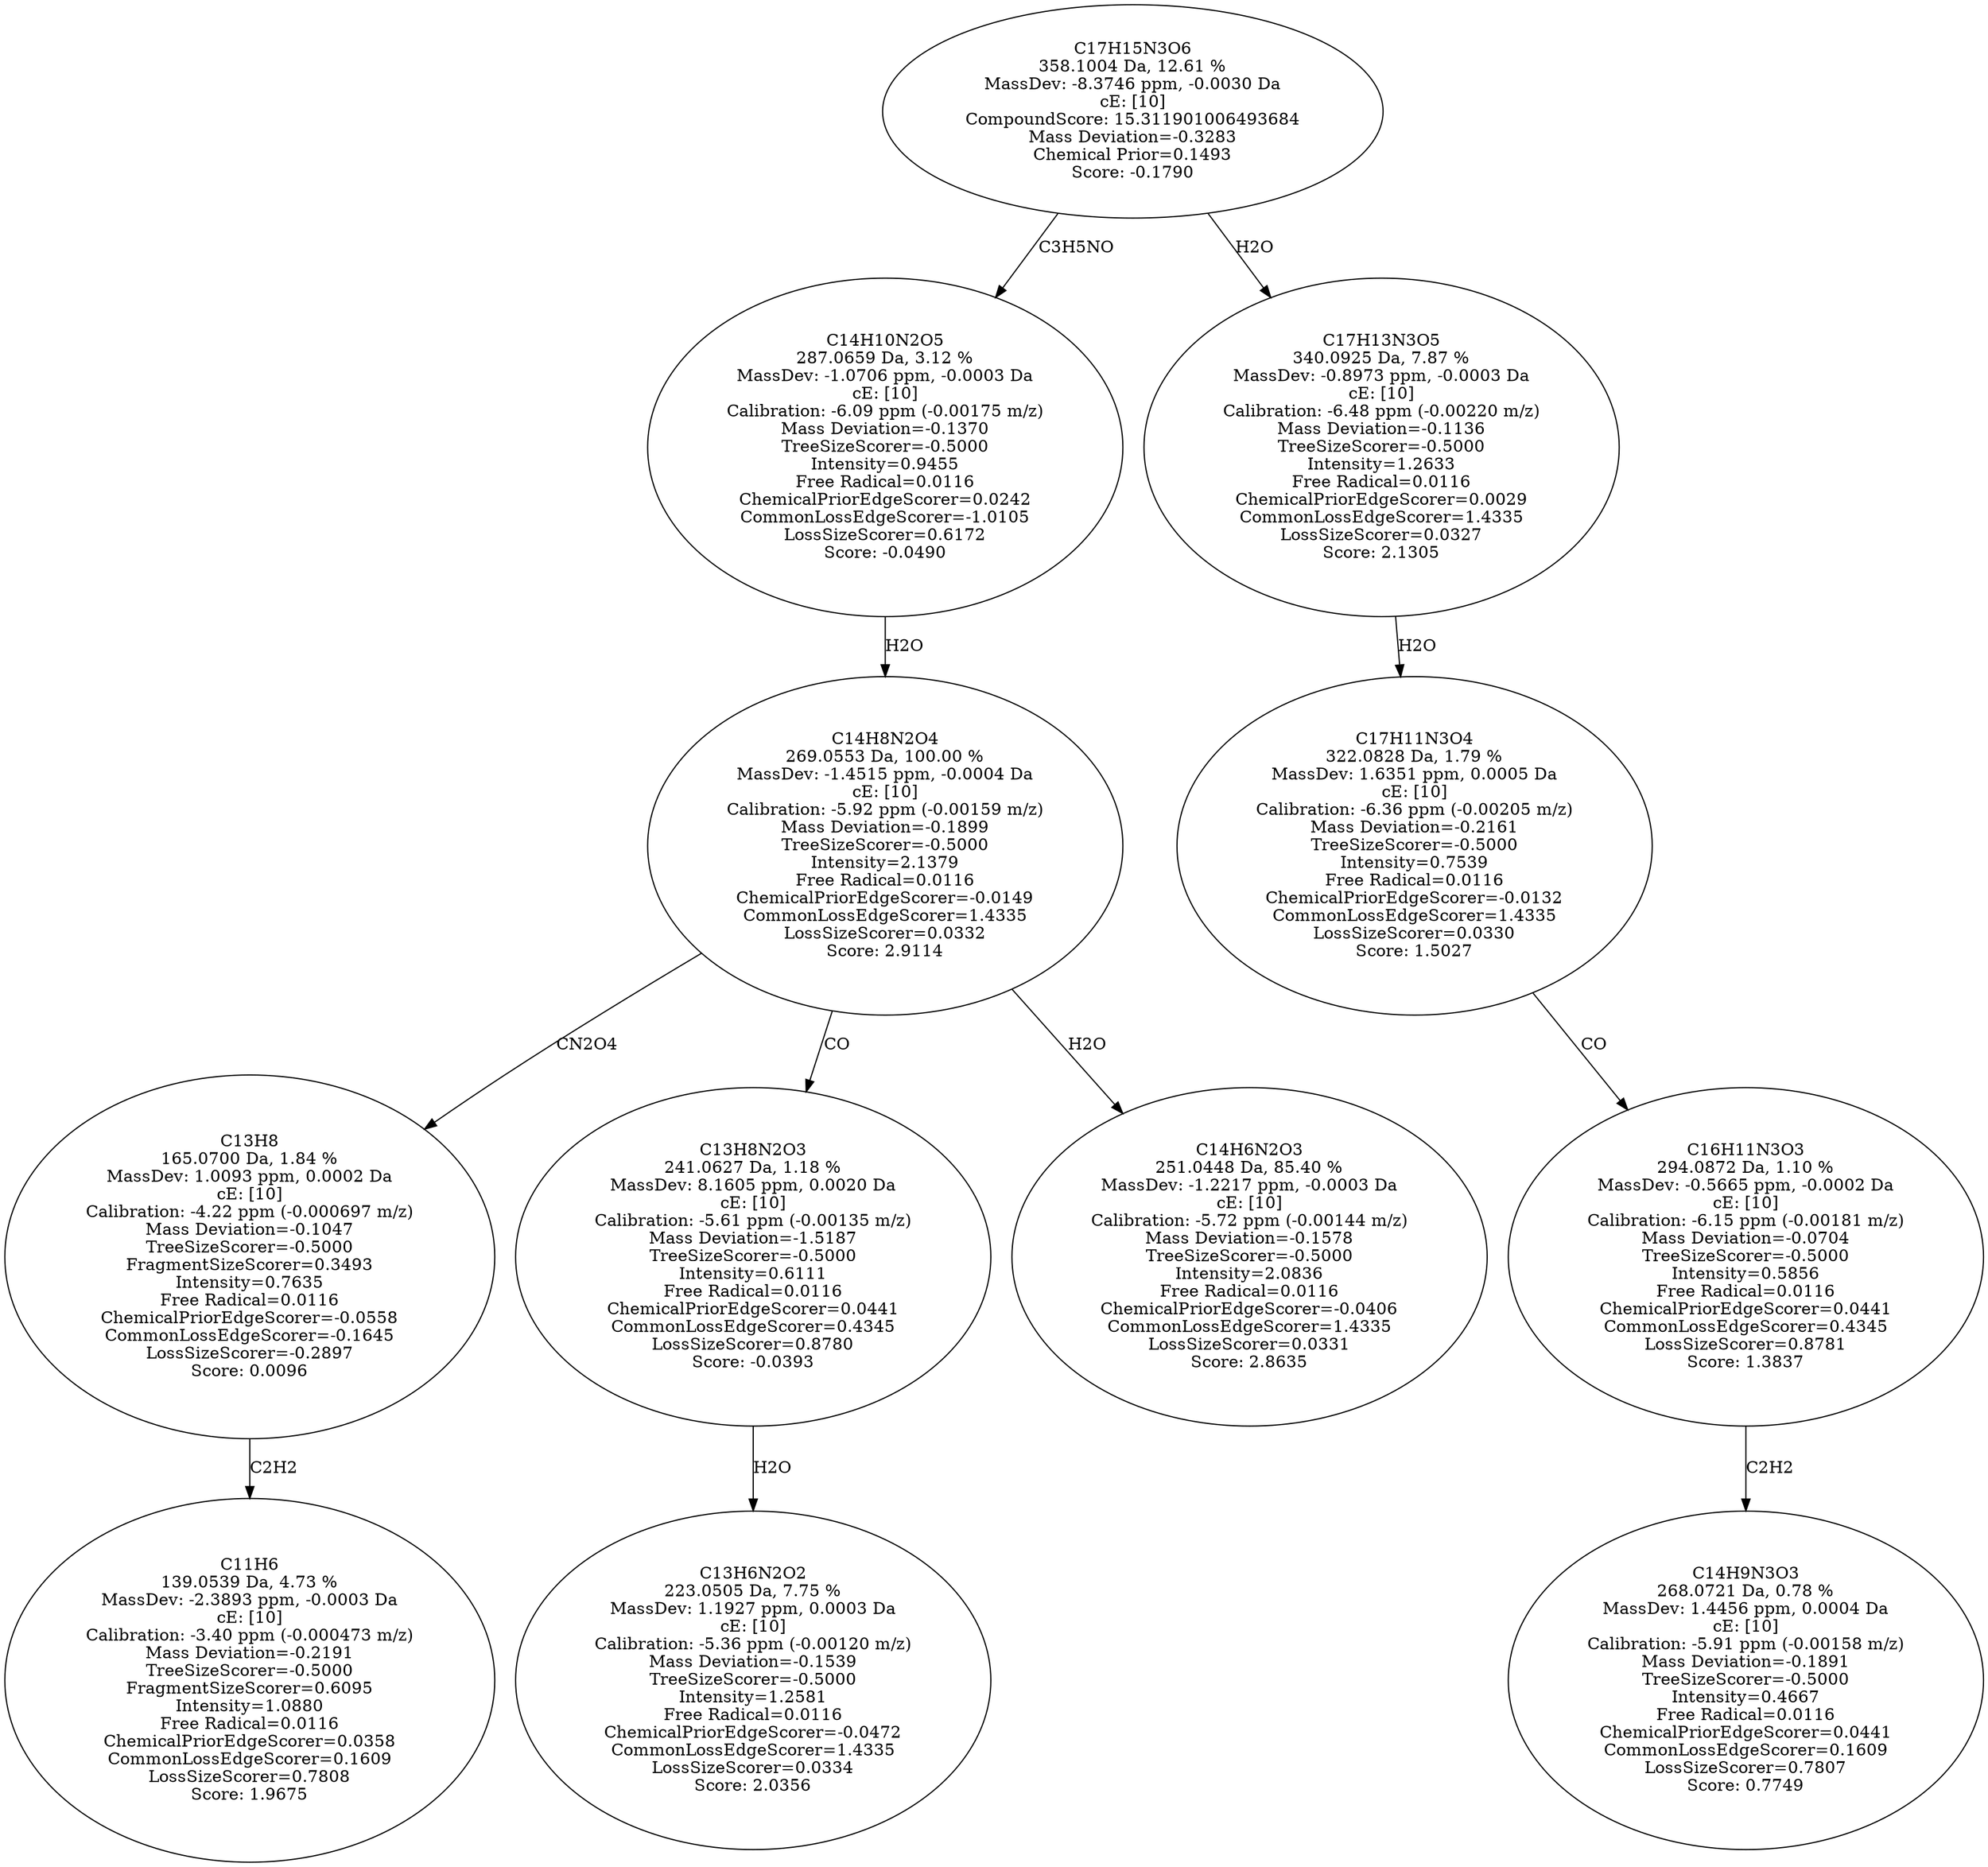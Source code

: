 strict digraph {
v1 [label="C11H6\n139.0539 Da, 4.73 %\nMassDev: -2.3893 ppm, -0.0003 Da\ncE: [10]\nCalibration: -3.40 ppm (-0.000473 m/z)\nMass Deviation=-0.2191\nTreeSizeScorer=-0.5000\nFragmentSizeScorer=0.6095\nIntensity=1.0880\nFree Radical=0.0116\nChemicalPriorEdgeScorer=0.0358\nCommonLossEdgeScorer=0.1609\nLossSizeScorer=0.7808\nScore: 1.9675"];
v2 [label="C13H8\n165.0700 Da, 1.84 %\nMassDev: 1.0093 ppm, 0.0002 Da\ncE: [10]\nCalibration: -4.22 ppm (-0.000697 m/z)\nMass Deviation=-0.1047\nTreeSizeScorer=-0.5000\nFragmentSizeScorer=0.3493\nIntensity=0.7635\nFree Radical=0.0116\nChemicalPriorEdgeScorer=-0.0558\nCommonLossEdgeScorer=-0.1645\nLossSizeScorer=-0.2897\nScore: 0.0096"];
v3 [label="C13H6N2O2\n223.0505 Da, 7.75 %\nMassDev: 1.1927 ppm, 0.0003 Da\ncE: [10]\nCalibration: -5.36 ppm (-0.00120 m/z)\nMass Deviation=-0.1539\nTreeSizeScorer=-0.5000\nIntensity=1.2581\nFree Radical=0.0116\nChemicalPriorEdgeScorer=-0.0472\nCommonLossEdgeScorer=1.4335\nLossSizeScorer=0.0334\nScore: 2.0356"];
v4 [label="C13H8N2O3\n241.0627 Da, 1.18 %\nMassDev: 8.1605 ppm, 0.0020 Da\ncE: [10]\nCalibration: -5.61 ppm (-0.00135 m/z)\nMass Deviation=-1.5187\nTreeSizeScorer=-0.5000\nIntensity=0.6111\nFree Radical=0.0116\nChemicalPriorEdgeScorer=0.0441\nCommonLossEdgeScorer=0.4345\nLossSizeScorer=0.8780\nScore: -0.0393"];
v5 [label="C14H6N2O3\n251.0448 Da, 85.40 %\nMassDev: -1.2217 ppm, -0.0003 Da\ncE: [10]\nCalibration: -5.72 ppm (-0.00144 m/z)\nMass Deviation=-0.1578\nTreeSizeScorer=-0.5000\nIntensity=2.0836\nFree Radical=0.0116\nChemicalPriorEdgeScorer=-0.0406\nCommonLossEdgeScorer=1.4335\nLossSizeScorer=0.0331\nScore: 2.8635"];
v6 [label="C14H8N2O4\n269.0553 Da, 100.00 %\nMassDev: -1.4515 ppm, -0.0004 Da\ncE: [10]\nCalibration: -5.92 ppm (-0.00159 m/z)\nMass Deviation=-0.1899\nTreeSizeScorer=-0.5000\nIntensity=2.1379\nFree Radical=0.0116\nChemicalPriorEdgeScorer=-0.0149\nCommonLossEdgeScorer=1.4335\nLossSizeScorer=0.0332\nScore: 2.9114"];
v7 [label="C14H10N2O5\n287.0659 Da, 3.12 %\nMassDev: -1.0706 ppm, -0.0003 Da\ncE: [10]\nCalibration: -6.09 ppm (-0.00175 m/z)\nMass Deviation=-0.1370\nTreeSizeScorer=-0.5000\nIntensity=0.9455\nFree Radical=0.0116\nChemicalPriorEdgeScorer=0.0242\nCommonLossEdgeScorer=-1.0105\nLossSizeScorer=0.6172\nScore: -0.0490"];
v8 [label="C14H9N3O3\n268.0721 Da, 0.78 %\nMassDev: 1.4456 ppm, 0.0004 Da\ncE: [10]\nCalibration: -5.91 ppm (-0.00158 m/z)\nMass Deviation=-0.1891\nTreeSizeScorer=-0.5000\nIntensity=0.4667\nFree Radical=0.0116\nChemicalPriorEdgeScorer=0.0441\nCommonLossEdgeScorer=0.1609\nLossSizeScorer=0.7807\nScore: 0.7749"];
v9 [label="C16H11N3O3\n294.0872 Da, 1.10 %\nMassDev: -0.5665 ppm, -0.0002 Da\ncE: [10]\nCalibration: -6.15 ppm (-0.00181 m/z)\nMass Deviation=-0.0704\nTreeSizeScorer=-0.5000\nIntensity=0.5856\nFree Radical=0.0116\nChemicalPriorEdgeScorer=0.0441\nCommonLossEdgeScorer=0.4345\nLossSizeScorer=0.8781\nScore: 1.3837"];
v10 [label="C17H11N3O4\n322.0828 Da, 1.79 %\nMassDev: 1.6351 ppm, 0.0005 Da\ncE: [10]\nCalibration: -6.36 ppm (-0.00205 m/z)\nMass Deviation=-0.2161\nTreeSizeScorer=-0.5000\nIntensity=0.7539\nFree Radical=0.0116\nChemicalPriorEdgeScorer=-0.0132\nCommonLossEdgeScorer=1.4335\nLossSizeScorer=0.0330\nScore: 1.5027"];
v11 [label="C17H13N3O5\n340.0925 Da, 7.87 %\nMassDev: -0.8973 ppm, -0.0003 Da\ncE: [10]\nCalibration: -6.48 ppm (-0.00220 m/z)\nMass Deviation=-0.1136\nTreeSizeScorer=-0.5000\nIntensity=1.2633\nFree Radical=0.0116\nChemicalPriorEdgeScorer=0.0029\nCommonLossEdgeScorer=1.4335\nLossSizeScorer=0.0327\nScore: 2.1305"];
v12 [label="C17H15N3O6\n358.1004 Da, 12.61 %\nMassDev: -8.3746 ppm, -0.0030 Da\ncE: [10]\nCompoundScore: 15.311901006493684\nMass Deviation=-0.3283\nChemical Prior=0.1493\nScore: -0.1790"];
v2 -> v1 [label="C2H2"];
v6 -> v2 [label="CN2O4"];
v4 -> v3 [label="H2O"];
v6 -> v4 [label="CO"];
v6 -> v5 [label="H2O"];
v7 -> v6 [label="H2O"];
v12 -> v7 [label="C3H5NO"];
v9 -> v8 [label="C2H2"];
v10 -> v9 [label="CO"];
v11 -> v10 [label="H2O"];
v12 -> v11 [label="H2O"];
}